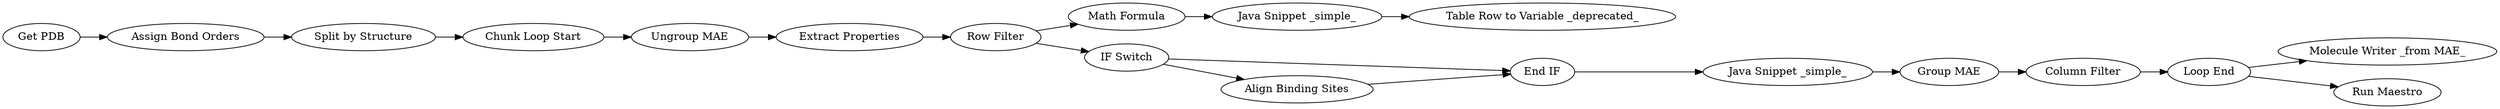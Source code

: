 digraph {
	72 -> 49
	79 -> 72
	55 -> 79
	68 -> 56
	52 -> 51
	47 -> 68
	69 -> 83
	83 -> 86
	72 -> 46
	49 -> 52
	11 -> 82
	46 -> 47
	73 -> 70
	82 -> 55
	70 -> 11
	56 -> 69
	83 -> 77
	46 -> 81
	81 -> 47
	55 [label="Ungroup MAE"]
	79 [label="Extract Properties"]
	49 [label="Math Formula"]
	51 [label="Table Row to Variable _deprecated_"]
	56 [label="Group MAE"]
	86 [label="Molecule Writer _from MAE_"]
	68 [label="Java Snippet _simple_"]
	72 [label="Row Filter"]
	11 [label="Split by Structure"]
	47 [label="End IF"]
	77 [label="Run Maestro"]
	83 [label="Loop End"]
	81 [label="Align Binding Sites"]
	70 [label="Assign Bond Orders"]
	82 [label="Chunk Loop Start"]
	69 [label="Column Filter"]
	46 [label="IF Switch"]
	52 [label="Java Snippet _simple_"]
	73 [label="Get PDB"]
	rankdir=LR
}
